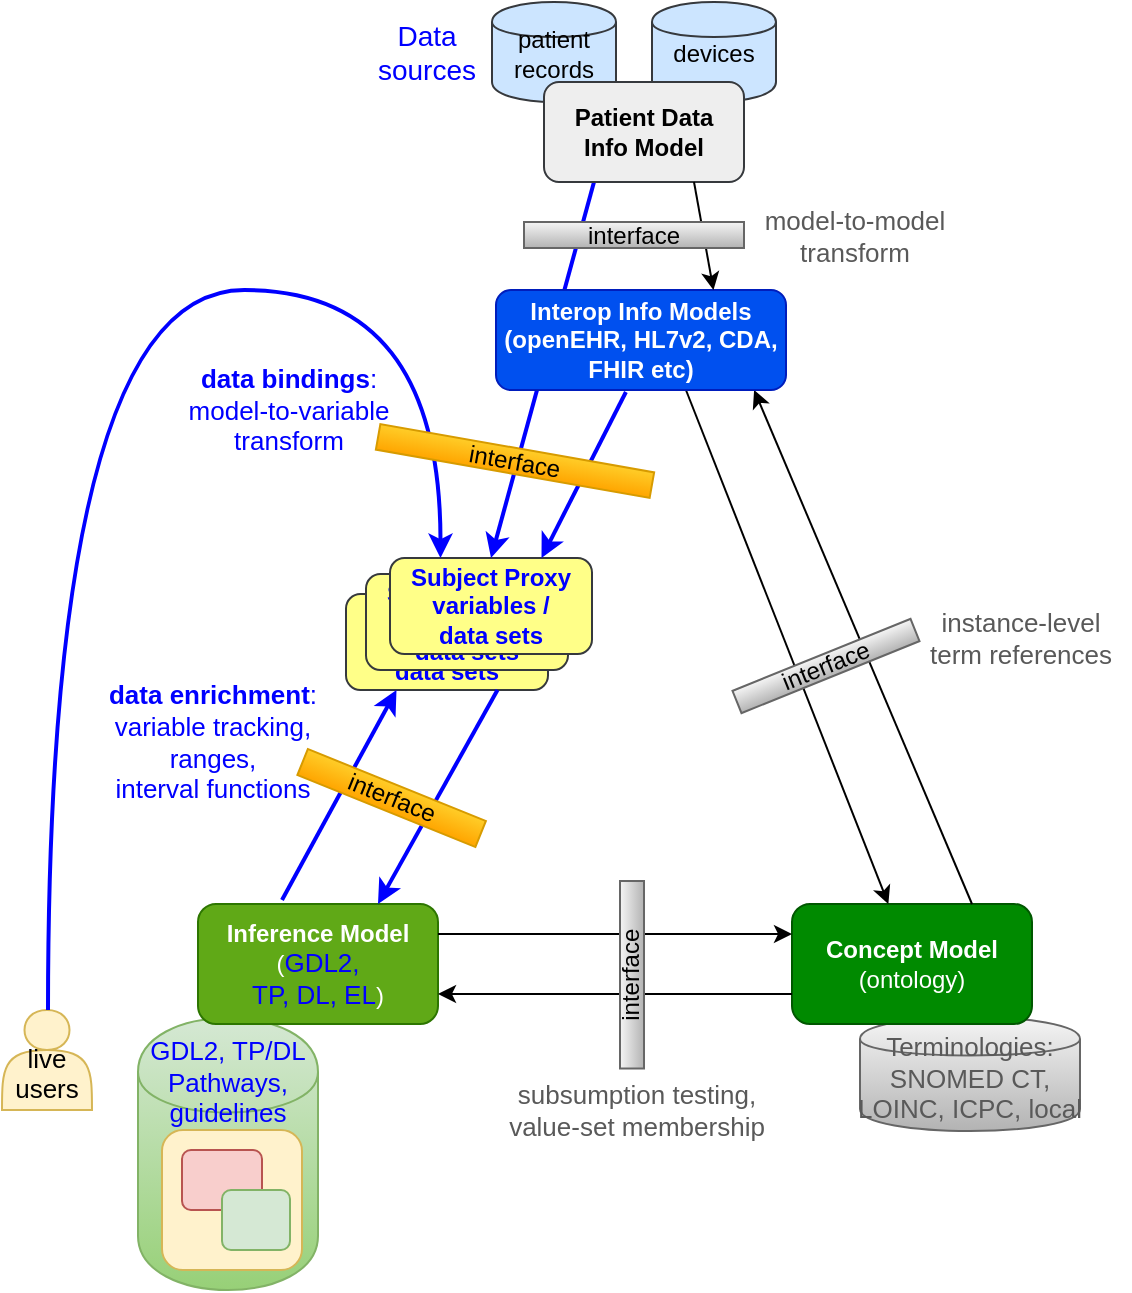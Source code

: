 <mxfile version="12.6.5" type="device"><diagram id="kRBXm-fRBxCkVHmOGRKG" name="Page-1"><mxGraphModel dx="1366" dy="816" grid="1" gridSize="10" guides="1" tooltips="1" connect="1" arrows="1" fold="1" page="1" pageScale="1" pageWidth="827" pageHeight="1169" math="0" shadow="0"><root><mxCell id="0"/><mxCell id="1" parent="0"/><mxCell id="gbAaxdMwexoB9YxLvrXT-28" value="&lt;b&gt;Subject Proxy variables / &lt;br&gt;data sets&lt;/b&gt;" style="rounded=1;whiteSpace=wrap;html=1;fillColor=#ffff88;strokeColor=#36393d;fontColor=#0000FF;" parent="1" vertex="1"><mxGeometry x="262" y="342" width="101" height="48" as="geometry"/></mxCell><mxCell id="gbAaxdMwexoB9YxLvrXT-27" value="&lt;b&gt;Subject Proxy variables / &lt;br&gt;data sets&lt;/b&gt;" style="rounded=1;whiteSpace=wrap;html=1;fillColor=#ffff88;strokeColor=#36393d;fontColor=#0000FF;" parent="1" vertex="1"><mxGeometry x="272" y="332" width="101" height="48" as="geometry"/></mxCell><mxCell id="YlxPNQbFY9WoklNcT3Zw-8" value="&lt;span style=&quot;font-size: 13px; white-space: nowrap;&quot;&gt;GDL2, TP/DL&lt;/span&gt;&lt;br style=&quot;font-size: 13px; white-space: nowrap;&quot;&gt;&lt;span style=&quot;font-size: 13px; white-space: nowrap;&quot;&gt;Pathways,&lt;/span&gt;&lt;br style=&quot;font-size: 13px; white-space: nowrap;&quot;&gt;&lt;span style=&quot;font-size: 13px; white-space: nowrap;&quot;&gt;guidelines&lt;/span&gt;" style="shape=cylinder;whiteSpace=wrap;html=1;boundedLbl=1;backgroundOutline=1;spacingBottom=7;fillColor=#d5e8d4;strokeColor=#82b366;gradientColor=#97d077;fontColor=#0000FF;verticalAlign=top;spacingTop=-38;" parent="1" vertex="1"><mxGeometry x="158" y="554" width="90" height="136" as="geometry"/></mxCell><mxCell id="YlxPNQbFY9WoklNcT3Zw-7" value="&lt;span style=&quot;color: rgb(89 , 89 , 89) ; font-size: 13px ; white-space: nowrap&quot;&gt;Terminologies:&lt;/span&gt;&lt;br style=&quot;color: rgb(89 , 89 , 89) ; font-size: 13px ; white-space: nowrap&quot;&gt;&lt;span style=&quot;color: rgb(89 , 89 , 89) ; font-size: 13px ; white-space: nowrap&quot;&gt;SNOMED CT,&lt;/span&gt;&lt;br style=&quot;color: rgb(89 , 89 , 89) ; font-size: 13px ; white-space: nowrap&quot;&gt;&lt;span style=&quot;color: rgb(89 , 89 , 89) ; font-size: 13px ; white-space: nowrap&quot;&gt;LOINC,&amp;nbsp;&lt;/span&gt;&lt;span style=&quot;color: rgb(89 , 89 , 89) ; font-size: 13px ; white-space: nowrap&quot;&gt;ICPC, local&lt;/span&gt;" style="shape=cylinder;whiteSpace=wrap;html=1;boundedLbl=1;backgroundOutline=1;spacingBottom=13;fillColor=#f5f5f5;strokeColor=#666666;gradientColor=#b3b3b3;" parent="1" vertex="1"><mxGeometry x="519" y="553.5" width="110" height="57" as="geometry"/></mxCell><mxCell id="YlxPNQbFY9WoklNcT3Zw-5" value="patient records" style="shape=cylinder;whiteSpace=wrap;html=1;boundedLbl=1;backgroundOutline=1;spacingBottom=13;fillColor=#cce5ff;strokeColor=#36393d;" parent="1" vertex="1"><mxGeometry x="335" y="46" width="62" height="50" as="geometry"/></mxCell><mxCell id="YlxPNQbFY9WoklNcT3Zw-1" value="&lt;b&gt;Subject Proxy variables / &lt;br&gt;data sets&lt;/b&gt;" style="rounded=1;whiteSpace=wrap;html=1;fillColor=#ffff88;strokeColor=#36393d;fontColor=#0000FF;" parent="1" vertex="1"><mxGeometry x="284" y="324" width="101" height="48" as="geometry"/></mxCell><mxCell id="YlxPNQbFY9WoklNcT3Zw-4" style="rounded=0;orthogonalLoop=1;jettySize=auto;html=1;entryX=0.25;entryY=1;entryDx=0;entryDy=0;exitX=0.35;exitY=-0.033;exitDx=0;exitDy=0;strokeWidth=2;strokeColor=#0000FF;exitPerimeter=0;" parent="1" source="YlxPNQbFY9WoklNcT3Zw-2" target="gbAaxdMwexoB9YxLvrXT-28" edge="1"><mxGeometry relative="1" as="geometry"><mxPoint x="320" y="432" as="sourcePoint"/></mxGeometry></mxCell><mxCell id="YlxPNQbFY9WoklNcT3Zw-2" value="&lt;b&gt;Inference Model&lt;/b&gt; (&lt;font color=&quot;#0000ff&quot;&gt;&lt;span style=&quot;font-size: 13px ; white-space: nowrap&quot;&gt;GDL2,&lt;/span&gt;&lt;br style=&quot;font-size: 13px ; white-space: nowrap&quot;&gt;&lt;span style=&quot;font-size: 13px ; white-space: nowrap&quot;&gt;TP, DL, EL&lt;/span&gt;&lt;/font&gt;)" style="rounded=1;whiteSpace=wrap;html=1;fillColor=#60a917;strokeColor=#2D7600;fontColor=#ffffff;" parent="1" vertex="1"><mxGeometry x="188" y="497" width="120" height="60" as="geometry"/></mxCell><mxCell id="YlxPNQbFY9WoklNcT3Zw-3" value="&lt;b&gt;Concept Model&lt;/b&gt; (ontology)" style="rounded=1;whiteSpace=wrap;html=1;fillColor=#008a00;strokeColor=#005700;fontColor=#ffffff;" parent="1" vertex="1"><mxGeometry x="485" y="497" width="120" height="60" as="geometry"/></mxCell><mxCell id="YlxPNQbFY9WoklNcT3Zw-14" style="rounded=0;orthogonalLoop=1;jettySize=auto;html=1;entryX=0.89;entryY=1;entryDx=0;entryDy=0;exitX=0.75;exitY=0;exitDx=0;exitDy=0;entryPerimeter=0;" parent="1" source="YlxPNQbFY9WoklNcT3Zw-3" target="gbAaxdMwexoB9YxLvrXT-14" edge="1"><mxGeometry relative="1" as="geometry"><mxPoint x="470" y="432" as="sourcePoint"/><mxPoint x="400" y="392" as="targetPoint"/></mxGeometry></mxCell><mxCell id="YlxPNQbFY9WoklNcT3Zw-15" style="rounded=0;orthogonalLoop=1;jettySize=auto;html=1;entryX=0.75;entryY=0;entryDx=0;entryDy=0;exitX=0.75;exitY=1;exitDx=0;exitDy=0;strokeWidth=2;strokeColor=#0000FF;" parent="1" source="gbAaxdMwexoB9YxLvrXT-28" target="YlxPNQbFY9WoklNcT3Zw-2" edge="1"><mxGeometry relative="1" as="geometry"><mxPoint x="340" y="442" as="sourcePoint"/><mxPoint x="385" y="392" as="targetPoint"/></mxGeometry></mxCell><mxCell id="YlxPNQbFY9WoklNcT3Zw-16" style="rounded=0;orthogonalLoop=1;jettySize=auto;html=1;exitX=0.655;exitY=1;exitDx=0;exitDy=0;exitPerimeter=0;" parent="1" source="gbAaxdMwexoB9YxLvrXT-14" target="YlxPNQbFY9WoklNcT3Zw-3" edge="1"><mxGeometry relative="1" as="geometry"><mxPoint x="460" y="442" as="sourcePoint"/><mxPoint x="500" y="492" as="targetPoint"/></mxGeometry></mxCell><mxCell id="YlxPNQbFY9WoklNcT3Zw-17" style="rounded=0;orthogonalLoop=1;jettySize=auto;html=1;entryX=0;entryY=0.25;entryDx=0;entryDy=0;exitX=1;exitY=0.25;exitDx=0;exitDy=0;" parent="1" source="YlxPNQbFY9WoklNcT3Zw-2" target="YlxPNQbFY9WoklNcT3Zw-3" edge="1"><mxGeometry relative="1" as="geometry"><mxPoint x="400" y="512" as="sourcePoint"/><mxPoint x="505" y="507" as="targetPoint"/></mxGeometry></mxCell><mxCell id="YlxPNQbFY9WoklNcT3Zw-18" style="rounded=0;orthogonalLoop=1;jettySize=auto;html=1;entryX=1;entryY=0.75;entryDx=0;entryDy=0;exitX=0;exitY=0.75;exitDx=0;exitDy=0;" parent="1" source="YlxPNQbFY9WoklNcT3Zw-3" target="YlxPNQbFY9WoklNcT3Zw-2" edge="1"><mxGeometry relative="1" as="geometry"><mxPoint x="400" y="538" as="sourcePoint"/><mxPoint x="475" y="522" as="targetPoint"/></mxGeometry></mxCell><mxCell id="YlxPNQbFY9WoklNcT3Zw-22" value="interface" style="rounded=0;whiteSpace=wrap;html=1;fontSize=12;fillColor=#ffcd28;strokeColor=#d79b00;rotation=22;gradientColor=#ffa500;" parent="1" vertex="1"><mxGeometry x="236.81" y="437" width="96" height="14" as="geometry"/></mxCell><mxCell id="YlxPNQbFY9WoklNcT3Zw-23" value="interface" style="rounded=0;whiteSpace=wrap;html=1;fontSize=12;fillColor=#f5f5f5;strokeColor=#666666;rotation=338;gradientColor=#b3b3b3;" parent="1" vertex="1"><mxGeometry x="454" y="372" width="96" height="12" as="geometry"/></mxCell><mxCell id="YlxPNQbFY9WoklNcT3Zw-24" value="interface" style="rounded=0;whiteSpace=wrap;html=1;fontSize=12;fillColor=#f5f5f5;strokeColor=#666666;rotation=-90;gradientColor=#b3b3b3;" parent="1" vertex="1"><mxGeometry x="358.13" y="526.38" width="93.75" height="12" as="geometry"/></mxCell><mxCell id="YlxPNQbFY9WoklNcT3Zw-26" value="Data&lt;br&gt;sources" style="text;html=1;align=center;verticalAlign=middle;resizable=0;points=[];autosize=1;fontSize=14;fontColor=#0000FF;" parent="1" vertex="1"><mxGeometry x="272" y="51" width="60" height="40" as="geometry"/></mxCell><mxCell id="gbAaxdMwexoB9YxLvrXT-2" value="devices" style="shape=cylinder;whiteSpace=wrap;html=1;boundedLbl=1;backgroundOutline=1;spacingBottom=13;fillColor=#cce5ff;strokeColor=#36393d;" parent="1" vertex="1"><mxGeometry x="415" y="46" width="62" height="50" as="geometry"/></mxCell><mxCell id="gbAaxdMwexoB9YxLvrXT-3" style="rounded=0;orthogonalLoop=1;jettySize=auto;html=1;entryX=0.5;entryY=0;entryDx=0;entryDy=0;exitX=0.25;exitY=1;exitDx=0;exitDy=0;strokeWidth=2;strokeColor=#0000FF;" parent="1" source="gbAaxdMwexoB9YxLvrXT-12" target="YlxPNQbFY9WoklNcT3Zw-1" edge="1"><mxGeometry relative="1" as="geometry"><mxPoint x="227" y="415" as="sourcePoint"/><mxPoint x="332" y="290" as="targetPoint"/></mxGeometry></mxCell><mxCell id="gbAaxdMwexoB9YxLvrXT-6" value="live&lt;br&gt;users" style="shape=actor;whiteSpace=wrap;html=1;fontSize=13;verticalAlign=bottom;fillColor=#fff2cc;strokeColor=#d6b656;" parent="1" vertex="1"><mxGeometry x="90" y="550" width="45" height="50" as="geometry"/></mxCell><mxCell id="gbAaxdMwexoB9YxLvrXT-8" style="rounded=0;orthogonalLoop=1;jettySize=auto;html=1;entryX=0.25;entryY=0;entryDx=0;entryDy=0;strokeWidth=2;strokeColor=#0000FF;edgeStyle=orthogonalEdgeStyle;curved=1;" parent="1" target="YlxPNQbFY9WoklNcT3Zw-1" edge="1"><mxGeometry relative="1" as="geometry"><mxPoint x="113" y="550" as="sourcePoint"/><mxPoint x="362" y="230" as="targetPoint"/><Array as="points"><mxPoint x="113" y="190"/><mxPoint x="309" y="190"/></Array></mxGeometry></mxCell><mxCell id="gbAaxdMwexoB9YxLvrXT-12" value="&lt;span&gt;Patient Data&lt;br&gt;Info Model&lt;/span&gt;" style="rounded=1;whiteSpace=wrap;html=1;fillColor=#eeeeee;strokeColor=#36393d;fontStyle=1" parent="1" vertex="1"><mxGeometry x="361" y="86" width="100" height="50" as="geometry"/></mxCell><mxCell id="gbAaxdMwexoB9YxLvrXT-14" value="&lt;b&gt;Interop Info Models (openEHR, HL7v2, CDA, FHIR etc)&lt;/b&gt;" style="rounded=1;whiteSpace=wrap;html=1;fillColor=#0050ef;strokeColor=#001DBC;fontColor=#ffffff;" parent="1" vertex="1"><mxGeometry x="337" y="190" width="145" height="50" as="geometry"/></mxCell><mxCell id="gbAaxdMwexoB9YxLvrXT-16" style="rounded=0;orthogonalLoop=1;jettySize=auto;html=1;exitX=0.75;exitY=1;exitDx=0;exitDy=0;entryX=0.75;entryY=0;entryDx=0;entryDy=0;" parent="1" source="gbAaxdMwexoB9YxLvrXT-12" target="gbAaxdMwexoB9YxLvrXT-14" edge="1"><mxGeometry relative="1" as="geometry"><mxPoint x="302" y="129" as="sourcePoint"/><mxPoint x="332" y="322" as="targetPoint"/></mxGeometry></mxCell><mxCell id="gbAaxdMwexoB9YxLvrXT-15" value="interface" style="rounded=0;whiteSpace=wrap;html=1;fontSize=12;fillColor=#f5f5f5;strokeColor=#666666;rotation=0;gradientColor=#b3b3b3;" parent="1" vertex="1"><mxGeometry x="351" y="156" width="110" height="13" as="geometry"/></mxCell><mxCell id="gbAaxdMwexoB9YxLvrXT-18" style="rounded=0;orthogonalLoop=1;jettySize=auto;html=1;entryX=0.75;entryY=0;entryDx=0;entryDy=0;exitX=0.448;exitY=1.02;exitDx=0;exitDy=0;strokeWidth=2;strokeColor=#0000FF;exitPerimeter=0;" parent="1" source="gbAaxdMwexoB9YxLvrXT-14" target="YlxPNQbFY9WoklNcT3Zw-1" edge="1"><mxGeometry relative="1" as="geometry"><mxPoint x="302" y="129" as="sourcePoint"/><mxPoint x="227" y="200" as="targetPoint"/></mxGeometry></mxCell><mxCell id="gbAaxdMwexoB9YxLvrXT-1" value="interface" style="rounded=0;whiteSpace=wrap;html=1;fontSize=12;fillColor=#ffcd28;strokeColor=#d79b00;rotation=10;gradientColor=#ffa500;" parent="1" vertex="1"><mxGeometry x="277" y="269" width="139" height="13" as="geometry"/></mxCell><mxCell id="gbAaxdMwexoB9YxLvrXT-21" value="&lt;b&gt;data bindings&lt;/b&gt;:&lt;br&gt;model-to-variable&lt;br style=&quot;font-size: 13px&quot;&gt;transform" style="text;html=1;align=center;verticalAlign=middle;resizable=0;points=[];autosize=1;fontSize=13;fontColor=#0000FF;" parent="1" vertex="1"><mxGeometry x="173" y="225" width="120" height="50" as="geometry"/></mxCell><mxCell id="gbAaxdMwexoB9YxLvrXT-24" value="instance-level&lt;br&gt;term references" style="text;html=1;align=center;verticalAlign=middle;resizable=0;points=[];autosize=1;fontSize=13;fontColor=#595959;" parent="1" vertex="1"><mxGeometry x="544" y="344" width="110" height="40" as="geometry"/></mxCell><mxCell id="gbAaxdMwexoB9YxLvrXT-25" value="&lt;b&gt;data enrichment&lt;/b&gt;:&lt;br&gt;variable tracking,&lt;br&gt;ranges, &lt;br&gt;interval functions" style="text;html=1;align=center;verticalAlign=middle;resizable=0;points=[];autosize=1;fontSize=13;fontColor=#0000FF;" parent="1" vertex="1"><mxGeometry x="130" y="381" width="130" height="70" as="geometry"/></mxCell><mxCell id="gbAaxdMwexoB9YxLvrXT-26" value="subsumption testing,&lt;br&gt;value-set membership" style="text;html=1;align=center;verticalAlign=middle;resizable=0;points=[];autosize=1;fontSize=13;fontColor=#595959;" parent="1" vertex="1"><mxGeometry x="337" y="580" width="140" height="40" as="geometry"/></mxCell><mxCell id="gbAaxdMwexoB9YxLvrXT-34" value="" style="group" parent="1" vertex="1" connectable="0"><mxGeometry x="170" y="610" width="70" height="70" as="geometry"/></mxCell><mxCell id="gbAaxdMwexoB9YxLvrXT-30" value="" style="rounded=1;whiteSpace=wrap;html=1;fontSize=13;fillColor=#fff2cc;strokeColor=#d6b656;" parent="gbAaxdMwexoB9YxLvrXT-34" vertex="1"><mxGeometry width="70" height="70" as="geometry"/></mxCell><mxCell id="gbAaxdMwexoB9YxLvrXT-31" value="" style="rounded=1;whiteSpace=wrap;html=1;fontSize=13;fillColor=#f8cecc;strokeColor=#b85450;" parent="gbAaxdMwexoB9YxLvrXT-34" vertex="1"><mxGeometry x="10" y="10" width="40" height="30" as="geometry"/></mxCell><mxCell id="gbAaxdMwexoB9YxLvrXT-32" value="" style="rounded=1;whiteSpace=wrap;html=1;fontSize=13;fillColor=#d5e8d4;strokeColor=#82b366;" parent="gbAaxdMwexoB9YxLvrXT-34" vertex="1"><mxGeometry x="30" y="30" width="34" height="30" as="geometry"/></mxCell><mxCell id="pVQI7EEOHkM_BXLEPY5Q-1" value="model-to-model&lt;br style=&quot;font-size: 13px&quot;&gt;transform" style="text;html=1;align=center;verticalAlign=middle;resizable=0;points=[];autosize=1;fontSize=13;fontColor=#595959;" vertex="1" parent="1"><mxGeometry x="461" y="142.5" width="110" height="40" as="geometry"/></mxCell></root></mxGraphModel></diagram></mxfile>